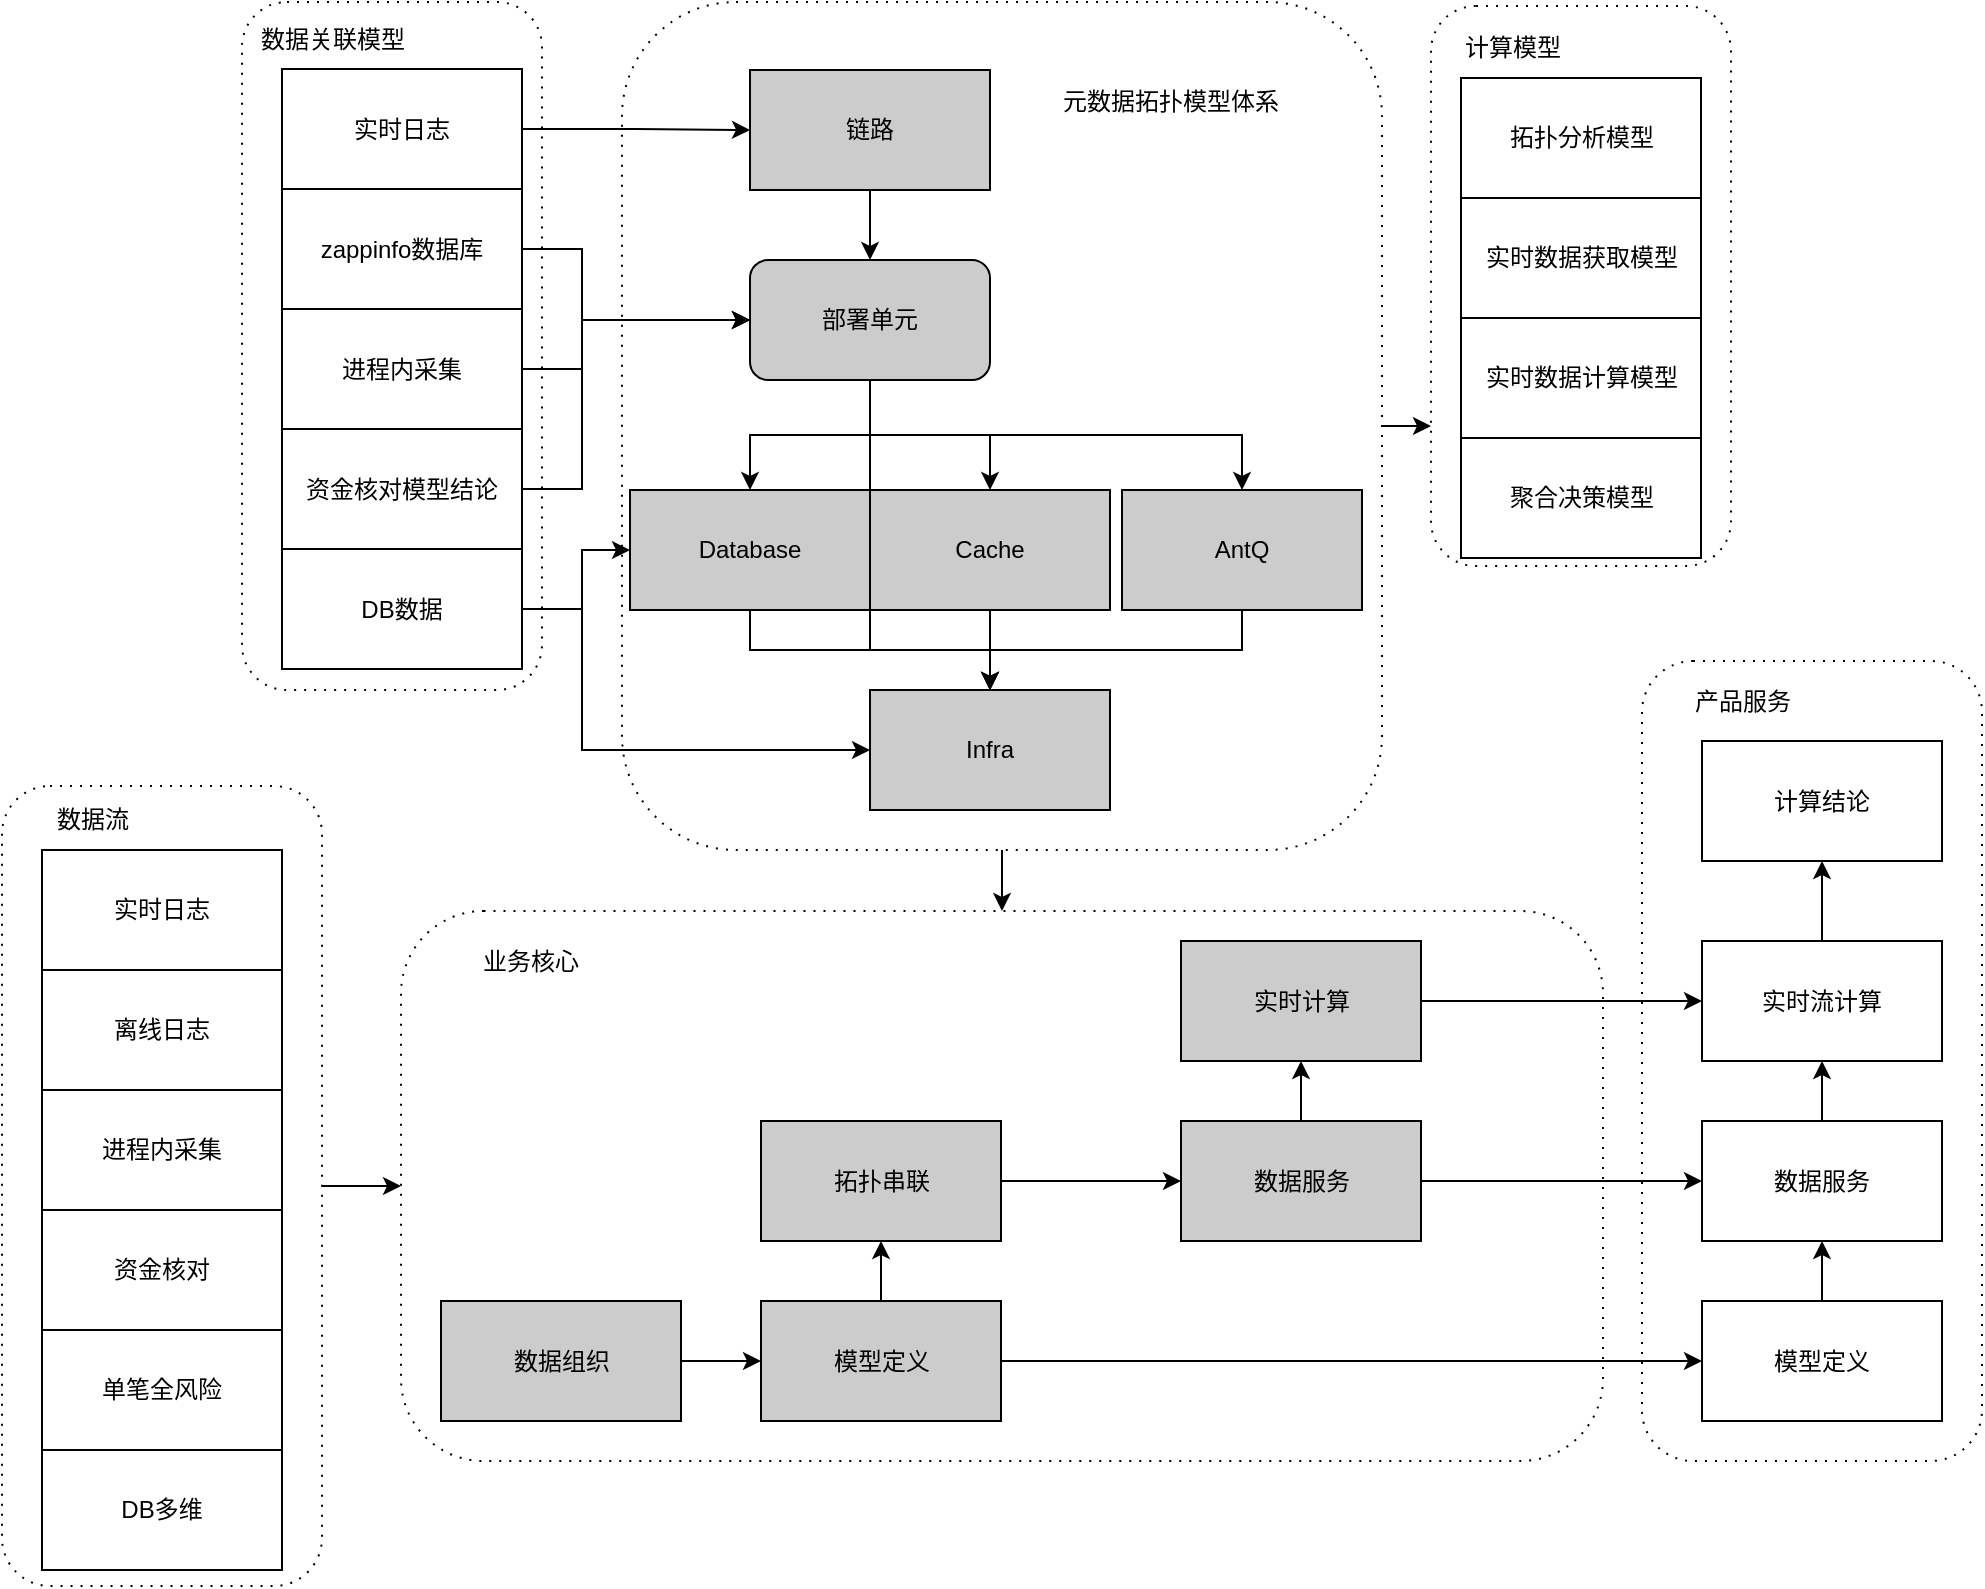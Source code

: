 <mxfile version="14.5.1" type="github">
  <diagram id="4Ju_CABuPUIWSEjYzrBO" name="Page-1">
    <mxGraphModel dx="1678" dy="868" grid="1" gridSize="10" guides="1" tooltips="1" connect="1" arrows="1" fold="1" page="1" pageScale="1" pageWidth="827" pageHeight="1169" math="0" shadow="0">
      <root>
        <mxCell id="0" />
        <mxCell id="1" parent="0" />
        <mxCell id="dGtokaY4pilsKHvq2wna-14" value="" style="shape=ext;rounded=1;html=1;whiteSpace=wrap;dashed=1;dashPattern=1 4;" vertex="1" parent="1">
          <mxGeometry x="210" y="140" width="150" height="344" as="geometry" />
        </mxCell>
        <mxCell id="wZgGYjiPoPZgX4dvLE2r-19" value="" style="shape=ext;rounded=1;html=1;whiteSpace=wrap;dashed=1;dashPattern=1 4;" parent="1" vertex="1">
          <mxGeometry x="910" y="469.5" width="170" height="400" as="geometry" />
        </mxCell>
        <mxCell id="wZgGYjiPoPZgX4dvLE2r-18" value="" style="shape=ext;rounded=1;html=1;whiteSpace=wrap;dashed=1;dashPattern=1 4;" parent="1" vertex="1">
          <mxGeometry x="289.5" y="594.5" width="601" height="275" as="geometry" />
        </mxCell>
        <mxCell id="wZgGYjiPoPZgX4dvLE2r-23" style="edgeStyle=orthogonalEdgeStyle;rounded=0;orthogonalLoop=1;jettySize=auto;html=1;exitX=1;exitY=0.5;exitDx=0;exitDy=0;entryX=0;entryY=0.5;entryDx=0;entryDy=0;" parent="1" source="wZgGYjiPoPZgX4dvLE2r-17" target="wZgGYjiPoPZgX4dvLE2r-18" edge="1">
          <mxGeometry relative="1" as="geometry" />
        </mxCell>
        <mxCell id="wZgGYjiPoPZgX4dvLE2r-17" value="" style="shape=ext;rounded=1;html=1;whiteSpace=wrap;dashed=1;dashPattern=1 4;" parent="1" vertex="1">
          <mxGeometry x="90" y="532" width="160" height="400" as="geometry" />
        </mxCell>
        <mxCell id="wZgGYjiPoPZgX4dvLE2r-24" style="rounded=0;orthogonalLoop=1;jettySize=auto;html=1;exitX=0.5;exitY=1;exitDx=0;exitDy=0;entryX=0.5;entryY=0;entryDx=0;entryDy=0;" parent="1" source="O32i_MgARscnzORiwziN-19" target="wZgGYjiPoPZgX4dvLE2r-18" edge="1">
          <mxGeometry relative="1" as="geometry">
            <mxPoint x="598.5" y="569.5" as="targetPoint" />
            <mxPoint x="624.5" y="564" as="sourcePoint" />
          </mxGeometry>
        </mxCell>
        <mxCell id="dGtokaY4pilsKHvq2wna-31" style="rounded=0;orthogonalLoop=1;jettySize=auto;html=1;exitX=1;exitY=0.5;exitDx=0;exitDy=0;entryX=0;entryY=0.75;entryDx=0;entryDy=0;" edge="1" parent="1" source="O32i_MgARscnzORiwziN-19" target="dGtokaY4pilsKHvq2wna-19">
          <mxGeometry relative="1" as="geometry" />
        </mxCell>
        <mxCell id="O32i_MgARscnzORiwziN-19" value="" style="shape=ext;rounded=1;html=1;whiteSpace=wrap;dashed=1;dashPattern=1 4;" parent="1" vertex="1">
          <mxGeometry x="400" y="140" width="380" height="424" as="geometry" />
        </mxCell>
        <mxCell id="O32i_MgARscnzORiwziN-63" style="edgeStyle=none;rounded=0;orthogonalLoop=1;jettySize=auto;html=1;exitX=0.5;exitY=0;exitDx=0;exitDy=0;entryX=0.5;entryY=1;entryDx=0;entryDy=0;fillColor=#CCCCCC;" parent="1" source="O32i_MgARscnzORiwziN-7" target="O32i_MgARscnzORiwziN-18" edge="1">
          <mxGeometry relative="1" as="geometry">
            <mxPoint x="529.5" y="769.5" as="sourcePoint" />
          </mxGeometry>
        </mxCell>
        <mxCell id="wZgGYjiPoPZgX4dvLE2r-9" value="" style="edgeStyle=orthogonalEdgeStyle;rounded=0;orthogonalLoop=1;jettySize=auto;html=1;" parent="1" source="O32i_MgARscnzORiwziN-7" target="wZgGYjiPoPZgX4dvLE2r-8" edge="1">
          <mxGeometry relative="1" as="geometry" />
        </mxCell>
        <mxCell id="O32i_MgARscnzORiwziN-7" value="模型定义" style="rounded=0;whiteSpace=wrap;html=1;fillColor=#CCCCCC;" parent="1" vertex="1">
          <mxGeometry x="469.5" y="789.5" width="120" height="60" as="geometry" />
        </mxCell>
        <mxCell id="O32i_MgARscnzORiwziN-49" style="rounded=0;orthogonalLoop=1;jettySize=auto;html=1;exitX=0.5;exitY=1;exitDx=0;exitDy=0;fillColor=#CCCCCC;entryX=0.5;entryY=0;entryDx=0;entryDy=0;edgeStyle=orthogonalEdgeStyle;" parent="1" source="O32i_MgARscnzORiwziN-8" target="O32i_MgARscnzORiwziN-16" edge="1">
          <mxGeometry relative="1" as="geometry" />
        </mxCell>
        <mxCell id="O32i_MgARscnzORiwziN-8" value="链路" style="rounded=0;whiteSpace=wrap;html=1;fillColor=#CCCCCC;" parent="1" vertex="1">
          <mxGeometry x="464" y="174" width="120" height="60" as="geometry" />
        </mxCell>
        <mxCell id="O32i_MgARscnzORiwziN-9" value="离线日志" style="rounded=0;whiteSpace=wrap;html=1;fillColor=none;" parent="1" vertex="1">
          <mxGeometry x="110" y="624" width="120" height="60" as="geometry" />
        </mxCell>
        <mxCell id="O32i_MgARscnzORiwziN-10" value="资金核对" style="rounded=0;whiteSpace=wrap;html=1;fillColor=none;" parent="1" vertex="1">
          <mxGeometry x="110" y="744" width="120" height="60" as="geometry" />
        </mxCell>
        <mxCell id="O32i_MgARscnzORiwziN-11" value="单笔全风险" style="rounded=0;whiteSpace=wrap;html=1;fillColor=none;" parent="1" vertex="1">
          <mxGeometry x="110" y="804" width="120" height="60" as="geometry" />
        </mxCell>
        <mxCell id="O32i_MgARscnzORiwziN-59" style="rounded=0;orthogonalLoop=1;jettySize=auto;html=1;exitX=0.5;exitY=1;exitDx=0;exitDy=0;entryX=0.5;entryY=0;entryDx=0;entryDy=0;fillColor=#CCCCCC;edgeStyle=orthogonalEdgeStyle;" parent="1" source="O32i_MgARscnzORiwziN-12" target="O32i_MgARscnzORiwziN-15" edge="1">
          <mxGeometry relative="1" as="geometry" />
        </mxCell>
        <mxCell id="O32i_MgARscnzORiwziN-12" value="Database" style="rounded=0;whiteSpace=wrap;html=1;fillColor=#CCCCCC;" parent="1" vertex="1">
          <mxGeometry x="404" y="384" width="120" height="60" as="geometry" />
        </mxCell>
        <mxCell id="O32i_MgARscnzORiwziN-60" style="rounded=0;orthogonalLoop=1;jettySize=auto;html=1;exitX=0.5;exitY=1;exitDx=0;exitDy=0;entryX=0.5;entryY=0;entryDx=0;entryDy=0;fillColor=#CCCCCC;edgeStyle=orthogonalEdgeStyle;" parent="1" source="O32i_MgARscnzORiwziN-13" target="O32i_MgARscnzORiwziN-15" edge="1">
          <mxGeometry relative="1" as="geometry" />
        </mxCell>
        <mxCell id="O32i_MgARscnzORiwziN-13" value="Cache" style="rounded=0;whiteSpace=wrap;html=1;fillColor=#CCCCCC;" parent="1" vertex="1">
          <mxGeometry x="524" y="384" width="120" height="60" as="geometry" />
        </mxCell>
        <mxCell id="O32i_MgARscnzORiwziN-61" style="rounded=0;orthogonalLoop=1;jettySize=auto;html=1;exitX=0.5;exitY=1;exitDx=0;exitDy=0;entryX=0.5;entryY=0;entryDx=0;entryDy=0;fillColor=#CCCCCC;edgeStyle=orthogonalEdgeStyle;" parent="1" source="O32i_MgARscnzORiwziN-14" target="O32i_MgARscnzORiwziN-15" edge="1">
          <mxGeometry relative="1" as="geometry" />
        </mxCell>
        <mxCell id="O32i_MgARscnzORiwziN-14" value="AntQ" style="rounded=0;whiteSpace=wrap;html=1;fillColor=#CCCCCC;" parent="1" vertex="1">
          <mxGeometry x="650" y="384" width="120" height="60" as="geometry" />
        </mxCell>
        <mxCell id="O32i_MgARscnzORiwziN-15" value="Infra" style="rounded=0;whiteSpace=wrap;html=1;fillColor=#CCCCCC;" parent="1" vertex="1">
          <mxGeometry x="524" y="484" width="120" height="60" as="geometry" />
        </mxCell>
        <mxCell id="O32i_MgARscnzORiwziN-55" style="rounded=0;orthogonalLoop=1;jettySize=auto;html=1;exitX=0.5;exitY=1;exitDx=0;exitDy=0;entryX=0.5;entryY=0;entryDx=0;entryDy=0;edgeStyle=orthogonalEdgeStyle;" parent="1" source="O32i_MgARscnzORiwziN-16" target="O32i_MgARscnzORiwziN-12" edge="1">
          <mxGeometry relative="1" as="geometry" />
        </mxCell>
        <mxCell id="O32i_MgARscnzORiwziN-58" style="rounded=0;orthogonalLoop=1;jettySize=auto;html=1;exitX=0.5;exitY=1;exitDx=0;exitDy=0;entryX=0.5;entryY=0;entryDx=0;entryDy=0;edgeStyle=orthogonalEdgeStyle;" parent="1" source="O32i_MgARscnzORiwziN-16" target="O32i_MgARscnzORiwziN-15" edge="1">
          <mxGeometry relative="1" as="geometry">
            <Array as="points">
              <mxPoint x="524" y="464" />
              <mxPoint x="584" y="464" />
            </Array>
          </mxGeometry>
        </mxCell>
        <mxCell id="O32i_MgARscnzORiwziN-135" style="edgeStyle=orthogonalEdgeStyle;rounded=0;orthogonalLoop=1;jettySize=auto;html=1;exitX=0.5;exitY=1;exitDx=0;exitDy=0;entryX=0.5;entryY=0;entryDx=0;entryDy=0;fillColor=#E6E6E6;" parent="1" source="O32i_MgARscnzORiwziN-16" target="O32i_MgARscnzORiwziN-14" edge="1">
          <mxGeometry relative="1" as="geometry" />
        </mxCell>
        <mxCell id="O32i_MgARscnzORiwziN-136" style="edgeStyle=orthogonalEdgeStyle;rounded=0;orthogonalLoop=1;jettySize=auto;html=1;exitX=0.5;exitY=1;exitDx=0;exitDy=0;entryX=0.5;entryY=0;entryDx=0;entryDy=0;fillColor=#E6E6E6;" parent="1" source="O32i_MgARscnzORiwziN-16" target="O32i_MgARscnzORiwziN-13" edge="1">
          <mxGeometry relative="1" as="geometry" />
        </mxCell>
        <mxCell id="O32i_MgARscnzORiwziN-16" value="部署单元" style="rounded=1;whiteSpace=wrap;html=1;fillColor=#CCCCCC;" parent="1" vertex="1">
          <mxGeometry x="464" y="269" width="120" height="60" as="geometry" />
        </mxCell>
        <mxCell id="O32i_MgARscnzORiwziN-62" style="edgeStyle=none;rounded=0;orthogonalLoop=1;jettySize=auto;html=1;exitX=1;exitY=0.5;exitDx=0;exitDy=0;fillColor=#CCCCCC;" parent="1" source="O32i_MgARscnzORiwziN-17" target="O32i_MgARscnzORiwziN-7" edge="1">
          <mxGeometry relative="1" as="geometry" />
        </mxCell>
        <mxCell id="O32i_MgARscnzORiwziN-17" value="数据组织" style="rounded=0;whiteSpace=wrap;html=1;fillColor=#CCCCCC;" parent="1" vertex="1">
          <mxGeometry x="309.5" y="789.5" width="120" height="60" as="geometry" />
        </mxCell>
        <mxCell id="O32i_MgARscnzORiwziN-64" style="edgeStyle=none;rounded=0;orthogonalLoop=1;jettySize=auto;html=1;exitX=1;exitY=0.5;exitDx=0;exitDy=0;entryX=0;entryY=0.5;entryDx=0;entryDy=0;fillColor=#CCCCCC;" parent="1" source="O32i_MgARscnzORiwziN-18" target="O32i_MgARscnzORiwziN-20" edge="1">
          <mxGeometry relative="1" as="geometry" />
        </mxCell>
        <mxCell id="O32i_MgARscnzORiwziN-18" value="拓扑串联" style="rounded=0;whiteSpace=wrap;html=1;fillColor=#CCCCCC;" parent="1" vertex="1">
          <mxGeometry x="469.5" y="699.5" width="120" height="60" as="geometry" />
        </mxCell>
        <mxCell id="wZgGYjiPoPZgX4dvLE2r-4" value="" style="edgeStyle=orthogonalEdgeStyle;rounded=0;orthogonalLoop=1;jettySize=auto;html=1;" parent="1" source="O32i_MgARscnzORiwziN-20" target="wZgGYjiPoPZgX4dvLE2r-3" edge="1">
          <mxGeometry relative="1" as="geometry" />
        </mxCell>
        <mxCell id="wZgGYjiPoPZgX4dvLE2r-7" value="" style="edgeStyle=orthogonalEdgeStyle;rounded=0;orthogonalLoop=1;jettySize=auto;html=1;" parent="1" source="O32i_MgARscnzORiwziN-20" target="wZgGYjiPoPZgX4dvLE2r-6" edge="1">
          <mxGeometry relative="1" as="geometry" />
        </mxCell>
        <mxCell id="O32i_MgARscnzORiwziN-20" value="数据服务" style="rounded=0;whiteSpace=wrap;html=1;fillColor=#CCCCCC;" parent="1" vertex="1">
          <mxGeometry x="679.5" y="699.5" width="120" height="60" as="geometry" />
        </mxCell>
        <mxCell id="O32i_MgARscnzORiwziN-120" value="元数据拓扑模型体系" style="text;html=1;align=center;verticalAlign=middle;resizable=0;points=[];autosize=1;" parent="1" vertex="1">
          <mxGeometry x="614" y="179.5" width="120" height="20" as="geometry" />
        </mxCell>
        <mxCell id="O32i_MgARscnzORiwziN-131" value="进程内采集" style="rounded=1;whiteSpace=wrap;html=1;fillColor=none;arcSize=0;" parent="1" vertex="1">
          <mxGeometry x="110" y="684" width="120" height="60" as="geometry" />
        </mxCell>
        <mxCell id="O32i_MgARscnzORiwziN-133" value="DB多维" style="rounded=1;whiteSpace=wrap;html=1;fillColor=none;arcSize=0;" parent="1" vertex="1">
          <mxGeometry x="110" y="864" width="120" height="60" as="geometry" />
        </mxCell>
        <mxCell id="wZgGYjiPoPZgX4dvLE2r-11" value="" style="edgeStyle=orthogonalEdgeStyle;rounded=0;orthogonalLoop=1;jettySize=auto;html=1;" parent="1" source="wZgGYjiPoPZgX4dvLE2r-3" target="wZgGYjiPoPZgX4dvLE2r-10" edge="1">
          <mxGeometry relative="1" as="geometry" />
        </mxCell>
        <mxCell id="wZgGYjiPoPZgX4dvLE2r-3" value="实时计算" style="rounded=0;whiteSpace=wrap;html=1;fillColor=#CCCCCC;" parent="1" vertex="1">
          <mxGeometry x="679.5" y="609.5" width="120" height="60" as="geometry" />
        </mxCell>
        <mxCell id="wZgGYjiPoPZgX4dvLE2r-5" value="实时日志" style="rounded=0;whiteSpace=wrap;html=1;fillColor=none;" parent="1" vertex="1">
          <mxGeometry x="110" y="564" width="120" height="60" as="geometry" />
        </mxCell>
        <mxCell id="wZgGYjiPoPZgX4dvLE2r-14" value="" style="edgeStyle=orthogonalEdgeStyle;rounded=0;orthogonalLoop=1;jettySize=auto;html=1;" parent="1" source="wZgGYjiPoPZgX4dvLE2r-6" target="wZgGYjiPoPZgX4dvLE2r-10" edge="1">
          <mxGeometry relative="1" as="geometry" />
        </mxCell>
        <mxCell id="wZgGYjiPoPZgX4dvLE2r-6" value="数据服务" style="rounded=0;whiteSpace=wrap;html=1;fillColor=none;" parent="1" vertex="1">
          <mxGeometry x="940" y="699.5" width="120" height="60" as="geometry" />
        </mxCell>
        <mxCell id="wZgGYjiPoPZgX4dvLE2r-16" style="edgeStyle=orthogonalEdgeStyle;rounded=0;orthogonalLoop=1;jettySize=auto;html=1;exitX=0.5;exitY=0;exitDx=0;exitDy=0;entryX=0.5;entryY=1;entryDx=0;entryDy=0;" parent="1" source="wZgGYjiPoPZgX4dvLE2r-8" target="wZgGYjiPoPZgX4dvLE2r-6" edge="1">
          <mxGeometry relative="1" as="geometry" />
        </mxCell>
        <mxCell id="wZgGYjiPoPZgX4dvLE2r-8" value="模型定义" style="rounded=0;whiteSpace=wrap;html=1;fillColor=none;" parent="1" vertex="1">
          <mxGeometry x="940" y="789.5" width="120" height="60" as="geometry" />
        </mxCell>
        <mxCell id="wZgGYjiPoPZgX4dvLE2r-13" value="" style="edgeStyle=orthogonalEdgeStyle;rounded=0;orthogonalLoop=1;jettySize=auto;html=1;" parent="1" source="wZgGYjiPoPZgX4dvLE2r-10" target="wZgGYjiPoPZgX4dvLE2r-12" edge="1">
          <mxGeometry relative="1" as="geometry" />
        </mxCell>
        <mxCell id="wZgGYjiPoPZgX4dvLE2r-10" value="实时流计算" style="rounded=0;whiteSpace=wrap;html=1;fillColor=none;" parent="1" vertex="1">
          <mxGeometry x="940" y="609.5" width="120" height="60" as="geometry" />
        </mxCell>
        <mxCell id="wZgGYjiPoPZgX4dvLE2r-12" value="计算结论" style="rounded=0;whiteSpace=wrap;html=1;fillColor=none;" parent="1" vertex="1">
          <mxGeometry x="940" y="509.5" width="120" height="60" as="geometry" />
        </mxCell>
        <mxCell id="wZgGYjiPoPZgX4dvLE2r-20" value="产品服务" style="text;html=1;align=center;verticalAlign=middle;resizable=0;points=[];autosize=1;" parent="1" vertex="1">
          <mxGeometry x="930" y="479.5" width="60" height="20" as="geometry" />
        </mxCell>
        <mxCell id="wZgGYjiPoPZgX4dvLE2r-21" value="业务核心" style="text;html=1;align=center;verticalAlign=middle;resizable=0;points=[];autosize=1;" parent="1" vertex="1">
          <mxGeometry x="323.5" y="609.5" width="60" height="20" as="geometry" />
        </mxCell>
        <mxCell id="wZgGYjiPoPZgX4dvLE2r-22" value="数据流" style="text;html=1;align=center;verticalAlign=middle;resizable=0;points=[];autosize=1;" parent="1" vertex="1">
          <mxGeometry x="110" y="539" width="50" height="20" as="geometry" />
        </mxCell>
        <mxCell id="dGtokaY4pilsKHvq2wna-28" style="edgeStyle=orthogonalEdgeStyle;rounded=0;orthogonalLoop=1;jettySize=auto;html=1;exitX=1;exitY=0.5;exitDx=0;exitDy=0;" edge="1" parent="1" source="dGtokaY4pilsKHvq2wna-1" target="O32i_MgARscnzORiwziN-16">
          <mxGeometry relative="1" as="geometry">
            <Array as="points">
              <mxPoint x="380" y="263" />
              <mxPoint x="380" y="299" />
            </Array>
          </mxGeometry>
        </mxCell>
        <mxCell id="dGtokaY4pilsKHvq2wna-1" value="zappinfo数据库" style="rounded=0;whiteSpace=wrap;html=1;fillColor=none;" vertex="1" parent="1">
          <mxGeometry x="230" y="233.5" width="120" height="60" as="geometry" />
        </mxCell>
        <mxCell id="dGtokaY4pilsKHvq2wna-26" style="edgeStyle=orthogonalEdgeStyle;rounded=0;orthogonalLoop=1;jettySize=auto;html=1;exitX=1;exitY=0.5;exitDx=0;exitDy=0;entryX=0;entryY=0.5;entryDx=0;entryDy=0;" edge="1" parent="1" source="dGtokaY4pilsKHvq2wna-2" target="O32i_MgARscnzORiwziN-16">
          <mxGeometry relative="1" as="geometry">
            <Array as="points">
              <mxPoint x="380" y="384" />
              <mxPoint x="380" y="299" />
            </Array>
          </mxGeometry>
        </mxCell>
        <mxCell id="dGtokaY4pilsKHvq2wna-2" value="资金核对模型结论" style="rounded=0;whiteSpace=wrap;html=1;fillColor=none;" vertex="1" parent="1">
          <mxGeometry x="230" y="353.5" width="120" height="60" as="geometry" />
        </mxCell>
        <mxCell id="dGtokaY4pilsKHvq2wna-27" style="edgeStyle=orthogonalEdgeStyle;rounded=0;orthogonalLoop=1;jettySize=auto;html=1;exitX=1;exitY=0.5;exitDx=0;exitDy=0;" edge="1" parent="1" source="dGtokaY4pilsKHvq2wna-4" target="O32i_MgARscnzORiwziN-16">
          <mxGeometry relative="1" as="geometry">
            <Array as="points">
              <mxPoint x="380" y="324" />
              <mxPoint x="380" y="299" />
            </Array>
          </mxGeometry>
        </mxCell>
        <mxCell id="dGtokaY4pilsKHvq2wna-4" value="进程内采集" style="rounded=1;whiteSpace=wrap;html=1;fillColor=none;arcSize=0;" vertex="1" parent="1">
          <mxGeometry x="230" y="293.5" width="120" height="60" as="geometry" />
        </mxCell>
        <mxCell id="dGtokaY4pilsKHvq2wna-17" style="edgeStyle=orthogonalEdgeStyle;rounded=0;orthogonalLoop=1;jettySize=auto;html=1;exitX=1;exitY=0.5;exitDx=0;exitDy=0;entryX=0;entryY=0.5;entryDx=0;entryDy=0;" edge="1" parent="1" source="dGtokaY4pilsKHvq2wna-5" target="O32i_MgARscnzORiwziN-12">
          <mxGeometry relative="1" as="geometry">
            <Array as="points">
              <mxPoint x="380" y="444" />
              <mxPoint x="380" y="414" />
            </Array>
          </mxGeometry>
        </mxCell>
        <mxCell id="dGtokaY4pilsKHvq2wna-18" style="edgeStyle=orthogonalEdgeStyle;rounded=0;orthogonalLoop=1;jettySize=auto;html=1;exitX=1;exitY=0.5;exitDx=0;exitDy=0;entryX=0;entryY=0.5;entryDx=0;entryDy=0;" edge="1" parent="1" source="dGtokaY4pilsKHvq2wna-5" target="O32i_MgARscnzORiwziN-15">
          <mxGeometry relative="1" as="geometry">
            <Array as="points">
              <mxPoint x="380" y="444" />
              <mxPoint x="380" y="514" />
            </Array>
          </mxGeometry>
        </mxCell>
        <mxCell id="dGtokaY4pilsKHvq2wna-5" value="DB数据" style="rounded=1;whiteSpace=wrap;html=1;fillColor=none;arcSize=0;" vertex="1" parent="1">
          <mxGeometry x="230" y="413.5" width="120" height="60" as="geometry" />
        </mxCell>
        <mxCell id="dGtokaY4pilsKHvq2wna-7" style="edgeStyle=orthogonalEdgeStyle;rounded=0;orthogonalLoop=1;jettySize=auto;html=1;exitX=1;exitY=0.5;exitDx=0;exitDy=0;entryX=0;entryY=0.5;entryDx=0;entryDy=0;" edge="1" parent="1" source="dGtokaY4pilsKHvq2wna-6" target="O32i_MgARscnzORiwziN-8">
          <mxGeometry relative="1" as="geometry" />
        </mxCell>
        <mxCell id="dGtokaY4pilsKHvq2wna-6" value="实时日志" style="rounded=0;whiteSpace=wrap;html=1;fillColor=none;" vertex="1" parent="1">
          <mxGeometry x="230" y="173.5" width="120" height="60" as="geometry" />
        </mxCell>
        <mxCell id="dGtokaY4pilsKHvq2wna-15" value="数据关联模型" style="text;html=1;align=center;verticalAlign=middle;resizable=0;points=[];autosize=1;" vertex="1" parent="1">
          <mxGeometry x="210" y="148.5" width="90" height="20" as="geometry" />
        </mxCell>
        <mxCell id="dGtokaY4pilsKHvq2wna-19" value="" style="shape=ext;rounded=1;html=1;whiteSpace=wrap;dashed=1;dashPattern=1 4;" vertex="1" parent="1">
          <mxGeometry x="804.5" y="142" width="150" height="280" as="geometry" />
        </mxCell>
        <mxCell id="dGtokaY4pilsKHvq2wna-20" value="实时数据获取模型" style="rounded=0;whiteSpace=wrap;html=1;fillColor=none;" vertex="1" parent="1">
          <mxGeometry x="819.5" y="238" width="120" height="60" as="geometry" />
        </mxCell>
        <mxCell id="dGtokaY4pilsKHvq2wna-21" value="聚合决策模型" style="rounded=0;whiteSpace=wrap;html=1;fillColor=none;" vertex="1" parent="1">
          <mxGeometry x="819.5" y="358" width="120" height="60" as="geometry" />
        </mxCell>
        <mxCell id="dGtokaY4pilsKHvq2wna-22" value="实时数据计算模型" style="rounded=1;whiteSpace=wrap;html=1;fillColor=none;arcSize=0;" vertex="1" parent="1">
          <mxGeometry x="819.5" y="298" width="120" height="60" as="geometry" />
        </mxCell>
        <mxCell id="dGtokaY4pilsKHvq2wna-24" value="拓扑分析模型" style="rounded=0;whiteSpace=wrap;html=1;fillColor=none;" vertex="1" parent="1">
          <mxGeometry x="819.5" y="178" width="120" height="60" as="geometry" />
        </mxCell>
        <mxCell id="dGtokaY4pilsKHvq2wna-25" value="计算模型" style="text;html=1;align=center;verticalAlign=middle;resizable=0;points=[];autosize=1;" vertex="1" parent="1">
          <mxGeometry x="814.5" y="153" width="60" height="20" as="geometry" />
        </mxCell>
      </root>
    </mxGraphModel>
  </diagram>
</mxfile>
